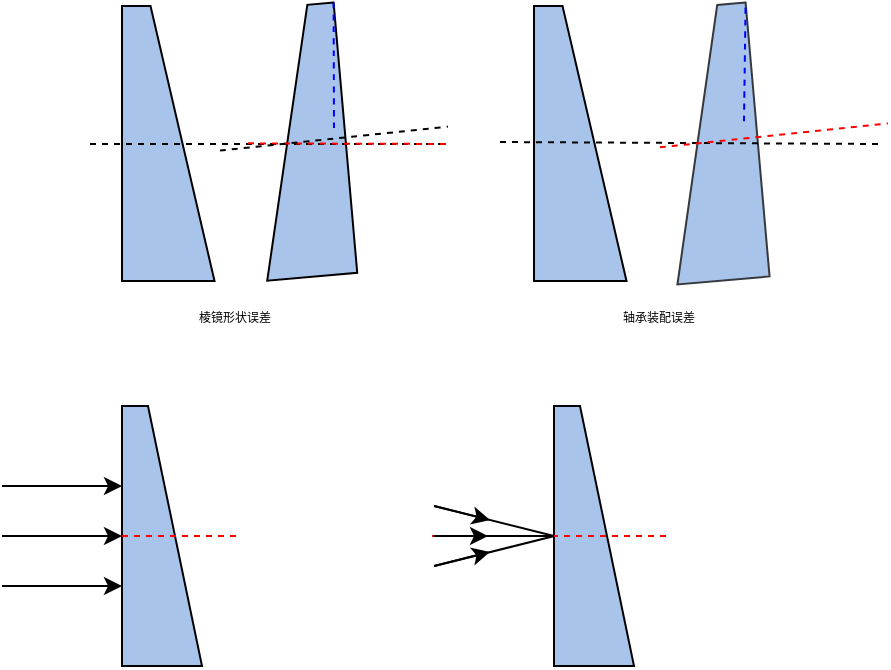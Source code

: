 <mxfile version="20.2.7" type="github">
  <diagram id="E9MvIbREFryEpwZpblNl" name="第 1 页">
    <mxGraphModel dx="476" dy="329" grid="1" gridSize="1" guides="1" tooltips="1" connect="1" arrows="1" fold="1" page="1" pageScale="1" pageWidth="827" pageHeight="1169" math="1" shadow="0">
      <root>
        <mxCell id="0" />
        <mxCell id="1" parent="0" />
        <mxCell id="FLT7gCXpaoDRiRNvlhls-1" value="" style="shape=manualInput;whiteSpace=wrap;html=1;rotation=90;size=32;rounded=0;fillColor=#A9C4EB;" vertex="1" parent="1">
          <mxGeometry x="154.38" y="355.63" width="137.5" height="46.25" as="geometry" />
        </mxCell>
        <mxCell id="FLT7gCXpaoDRiRNvlhls-7" value="" style="shape=manualInput;whiteSpace=wrap;html=1;rotation=85;size=32;flipH=0;flipV=1;rounded=0;fillColor=#A9C4EB;" vertex="1" parent="1">
          <mxGeometry x="221.36" y="355.21" width="135.68" height="45.19" as="geometry" />
        </mxCell>
        <mxCell id="FLT7gCXpaoDRiRNvlhls-10" value="" style="endArrow=none;dashed=1;html=1;rounded=0;" edge="1" parent="1">
          <mxGeometry width="50" height="50" relative="1" as="geometry">
            <mxPoint x="184" y="379" as="sourcePoint" />
            <mxPoint x="361" y="379" as="targetPoint" />
          </mxGeometry>
        </mxCell>
        <mxCell id="FLT7gCXpaoDRiRNvlhls-18" value="" style="shape=image;html=1;verticalAlign=top;verticalLabelPosition=bottom;labelBackgroundColor=#ffffff;imageAspect=0;aspect=fixed;image=https://cdn2.iconfinder.com/data/icons/font-awesome/1792/rotate-left-128.png;rounded=0;imageBackground=none;imageBorder=none;fontColor=#000000;perimeterSpacing=0;noLabel=0;direction=east;metaEdit=0;backgroundOutline=0;" vertex="1" parent="1">
          <mxGeometry x="333.87" y="366.94" width="23.63" height="23.63" as="geometry" />
        </mxCell>
        <mxCell id="FLT7gCXpaoDRiRNvlhls-21" value="" style="shape=manualInput;whiteSpace=wrap;html=1;rotation=90;size=32;rounded=0;fillColor=#A9C4EB;" vertex="1" parent="1">
          <mxGeometry x="360.38" y="355.63" width="137.5" height="46.25" as="geometry" />
        </mxCell>
        <mxCell id="FLT7gCXpaoDRiRNvlhls-22" value="" style="shape=manualInput;whiteSpace=wrap;html=1;rotation=85;size=32;flipH=0;flipV=1;rounded=0;fillColor=#A9C4EB;strokeColor=#36393d;" vertex="1" parent="1">
          <mxGeometry x="426" y="355.63" width="137.5" height="46.25" as="geometry" />
        </mxCell>
        <mxCell id="FLT7gCXpaoDRiRNvlhls-23" value="" style="endArrow=none;dashed=1;html=1;rounded=0;" edge="1" parent="1">
          <mxGeometry width="50" height="50" relative="1" as="geometry">
            <mxPoint x="389" y="378" as="sourcePoint" />
            <mxPoint x="580" y="379" as="targetPoint" />
          </mxGeometry>
        </mxCell>
        <mxCell id="FLT7gCXpaoDRiRNvlhls-24" value="" style="shape=image;html=1;verticalAlign=top;verticalLabelPosition=bottom;labelBackgroundColor=#ffffff;imageAspect=0;aspect=fixed;image=https://cdn2.iconfinder.com/data/icons/font-awesome/1792/rotate-left-128.png;rounded=0;rotation=-5;" vertex="1" parent="1">
          <mxGeometry x="545" y="358.63" width="23.63" height="23.63" as="geometry" />
        </mxCell>
        <mxCell id="FLT7gCXpaoDRiRNvlhls-26" value="" style="endArrow=none;dashed=1;html=1;rounded=0;fontSize=12;startSize=14;endSize=14;curved=1;fillColor=#f8cecc;strokeColor=#FF0000;" edge="1" parent="1">
          <mxGeometry width="50" height="50" relative="1" as="geometry">
            <mxPoint x="469" y="380.63" as="sourcePoint" />
            <mxPoint x="583" y="368.683" as="targetPoint" />
          </mxGeometry>
        </mxCell>
        <mxCell id="FLT7gCXpaoDRiRNvlhls-28" value="" style="endArrow=none;dashed=1;html=1;rounded=0;fontSize=12;startSize=14;endSize=14;curved=1;entryX=0;entryY=0;entryDx=0;entryDy=0;strokeColor=#0000FF;" edge="1" parent="1" target="FLT7gCXpaoDRiRNvlhls-7">
          <mxGeometry width="50" height="50" relative="1" as="geometry">
            <mxPoint x="306" y="371" as="sourcePoint" />
            <mxPoint x="305" y="308" as="targetPoint" />
          </mxGeometry>
        </mxCell>
        <mxCell id="FLT7gCXpaoDRiRNvlhls-29" value="" style="endArrow=none;dashed=1;html=1;rounded=0;fontSize=12;startSize=14;endSize=14;curved=1;entryX=0;entryY=0;entryDx=0;entryDy=0;strokeColor=#0000FF;" edge="1" parent="1" target="FLT7gCXpaoDRiRNvlhls-22">
          <mxGeometry width="50" height="50" relative="1" as="geometry">
            <mxPoint x="511" y="367.63" as="sourcePoint" />
            <mxPoint x="512" y="308.63" as="targetPoint" />
          </mxGeometry>
        </mxCell>
        <mxCell id="FLT7gCXpaoDRiRNvlhls-45" value="" style="endArrow=none;dashed=1;html=1;rounded=0;strokeColor=#FF0000;" edge="1" parent="1">
          <mxGeometry width="50" height="50" relative="1" as="geometry">
            <mxPoint x="263" y="378.67" as="sourcePoint" />
            <mxPoint x="364" y="379" as="targetPoint" />
          </mxGeometry>
        </mxCell>
        <mxCell id="FLT7gCXpaoDRiRNvlhls-49" value="" style="endArrow=none;dashed=1;html=1;rounded=0;fontSize=12;startSize=14;endSize=14;curved=1;fillColor=#f8cecc;strokeColor=#000000;" edge="1" parent="1">
          <mxGeometry width="50" height="50" relative="1" as="geometry">
            <mxPoint x="249" y="382.26" as="sourcePoint" />
            <mxPoint x="363" y="370.313" as="targetPoint" />
          </mxGeometry>
        </mxCell>
        <mxCell id="FLT7gCXpaoDRiRNvlhls-50" value="棱镜形状误差" style="text;html=1;resizable=0;autosize=1;align=center;verticalAlign=middle;points=[];fillColor=none;strokeColor=none;rounded=0;fontSize=6;fontColor=#000000;fontFamily=微软雅黑;" vertex="1" parent="1">
          <mxGeometry x="211" y="453" width="90" height="26" as="geometry" />
        </mxCell>
        <mxCell id="FLT7gCXpaoDRiRNvlhls-51" value="轴承装配误差" style="text;html=1;resizable=0;autosize=1;align=center;verticalAlign=middle;points=[];fillColor=none;strokeColor=none;rounded=0;fontSize=6;fontColor=#000000;fontFamily=微软雅黑;" vertex="1" parent="1">
          <mxGeometry x="423" y="453" width="90" height="26" as="geometry" />
        </mxCell>
        <mxCell id="FLT7gCXpaoDRiRNvlhls-52" value="" style="shape=manualInput;whiteSpace=wrap;html=1;rotation=90;size=27;rounded=0;fillColor=#A9C4EB;" vertex="1" parent="1">
          <mxGeometry x="155" y="555" width="130" height="40" as="geometry" />
        </mxCell>
        <mxCell id="FLT7gCXpaoDRiRNvlhls-71" value="" style="endArrow=none;dashed=1;html=1;rounded=0;strokeColor=#FF0000;" edge="1" parent="1">
          <mxGeometry width="50" height="50" relative="1" as="geometry">
            <mxPoint x="140" y="575" as="sourcePoint" />
            <mxPoint x="260" y="575" as="targetPoint" />
          </mxGeometry>
        </mxCell>
        <mxCell id="FLT7gCXpaoDRiRNvlhls-54" value="" style="endArrow=classic;html=1;rounded=0;fontFamily=微软雅黑;fontSize=6;fontColor=#000000;startSize=14;endSize=6;strokeColor=#000000;curved=1;entryX=0.5;entryY=1;entryDx=0;entryDy=0;" edge="1" parent="1" target="FLT7gCXpaoDRiRNvlhls-52">
          <mxGeometry width="50" height="50" relative="1" as="geometry">
            <mxPoint x="140" y="575" as="sourcePoint" />
            <mxPoint x="320" y="510" as="targetPoint" />
          </mxGeometry>
        </mxCell>
        <mxCell id="FLT7gCXpaoDRiRNvlhls-56" value="" style="endArrow=classic;html=1;rounded=0;fontFamily=微软雅黑;fontSize=6;fontColor=#000000;startSize=14;endSize=6;strokeColor=#000000;curved=1;entryX=0.5;entryY=1;entryDx=0;entryDy=0;" edge="1" parent="1">
          <mxGeometry width="50" height="50" relative="1" as="geometry">
            <mxPoint x="140" y="550" as="sourcePoint" />
            <mxPoint x="200" y="550" as="targetPoint" />
          </mxGeometry>
        </mxCell>
        <mxCell id="FLT7gCXpaoDRiRNvlhls-57" value="" style="endArrow=classic;html=1;rounded=0;fontFamily=微软雅黑;fontSize=6;fontColor=#000000;startSize=14;endSize=6;strokeColor=#000000;curved=1;entryX=0.5;entryY=1;entryDx=0;entryDy=0;" edge="1" parent="1">
          <mxGeometry width="50" height="50" relative="1" as="geometry">
            <mxPoint x="140" y="600" as="sourcePoint" />
            <mxPoint x="200" y="600" as="targetPoint" />
          </mxGeometry>
        </mxCell>
        <mxCell id="FLT7gCXpaoDRiRNvlhls-66" value="" style="shape=manualInput;whiteSpace=wrap;html=1;rotation=90;size=27;rounded=0;fillColor=#A9C4EB;" vertex="1" parent="1">
          <mxGeometry x="371" y="555" width="130" height="40" as="geometry" />
        </mxCell>
        <mxCell id="FLT7gCXpaoDRiRNvlhls-72" value="" style="endArrow=classic;html=1;rounded=0;fontFamily=微软雅黑;fontSize=6;fontColor=#000000;startSize=14;endSize=6;strokeColor=#000000;curved=1;" edge="1" parent="1">
          <mxGeometry width="50" height="50" relative="1" as="geometry">
            <mxPoint x="356.1" y="560" as="sourcePoint" />
            <mxPoint x="384" y="567" as="targetPoint" />
          </mxGeometry>
        </mxCell>
        <mxCell id="FLT7gCXpaoDRiRNvlhls-73" value="" style="endArrow=none;html=1;rounded=0;fontFamily=微软雅黑;fontSize=6;fontColor=#000000;startSize=14;endSize=6;strokeColor=#000000;curved=1;exitX=0.5;exitY=1;exitDx=0;exitDy=0;" edge="1" parent="1" source="FLT7gCXpaoDRiRNvlhls-66">
          <mxGeometry width="50" height="50" relative="1" as="geometry">
            <mxPoint x="376" y="620" as="sourcePoint" />
            <mxPoint x="356" y="560" as="targetPoint" />
          </mxGeometry>
        </mxCell>
        <mxCell id="FLT7gCXpaoDRiRNvlhls-74" value="" style="endArrow=classic;html=1;rounded=0;fontFamily=微软雅黑;fontSize=6;fontColor=#000000;startSize=14;endSize=6;strokeColor=#000000;curved=1;" edge="1" parent="1">
          <mxGeometry width="50" height="50" relative="1" as="geometry">
            <mxPoint x="356" y="590" as="sourcePoint" />
            <mxPoint x="384" y="583" as="targetPoint" />
          </mxGeometry>
        </mxCell>
        <mxCell id="FLT7gCXpaoDRiRNvlhls-75" value="" style="endArrow=none;html=1;rounded=0;fontFamily=微软雅黑;fontSize=6;fontColor=#000000;startSize=14;endSize=6;strokeColor=#000000;curved=1;exitX=0.5;exitY=1;exitDx=0;exitDy=0;" edge="1" parent="1">
          <mxGeometry width="50" height="50" relative="1" as="geometry">
            <mxPoint x="416.2" y="575.0" as="sourcePoint" />
            <mxPoint x="356.2" y="590" as="targetPoint" />
          </mxGeometry>
        </mxCell>
        <mxCell id="FLT7gCXpaoDRiRNvlhls-78" value="" style="endArrow=none;dashed=1;html=1;rounded=0;strokeColor=#FF0000;" edge="1" parent="1">
          <mxGeometry width="50" height="50" relative="1" as="geometry">
            <mxPoint x="355" y="574.95" as="sourcePoint" />
            <mxPoint x="475" y="574.95" as="targetPoint" />
          </mxGeometry>
        </mxCell>
        <mxCell id="FLT7gCXpaoDRiRNvlhls-76" value="" style="endArrow=none;html=1;rounded=0;fontFamily=微软雅黑;fontSize=6;fontColor=#000000;startSize=14;endSize=6;strokeColor=#000000;curved=1;exitX=0.5;exitY=1;exitDx=0;exitDy=0;" edge="1" parent="1" source="FLT7gCXpaoDRiRNvlhls-66">
          <mxGeometry width="50" height="50" relative="1" as="geometry">
            <mxPoint x="426" y="585" as="sourcePoint" />
            <mxPoint x="356" y="575" as="targetPoint" />
          </mxGeometry>
        </mxCell>
        <mxCell id="FLT7gCXpaoDRiRNvlhls-77" value="" style="endArrow=classic;html=1;rounded=0;fontFamily=微软雅黑;fontSize=6;fontColor=#000000;startSize=14;endSize=6;strokeColor=#000000;curved=1;" edge="1" parent="1">
          <mxGeometry width="50" height="50" relative="1" as="geometry">
            <mxPoint x="357.88" y="574.94" as="sourcePoint" />
            <mxPoint x="383" y="575" as="targetPoint" />
          </mxGeometry>
        </mxCell>
      </root>
    </mxGraphModel>
  </diagram>
</mxfile>
